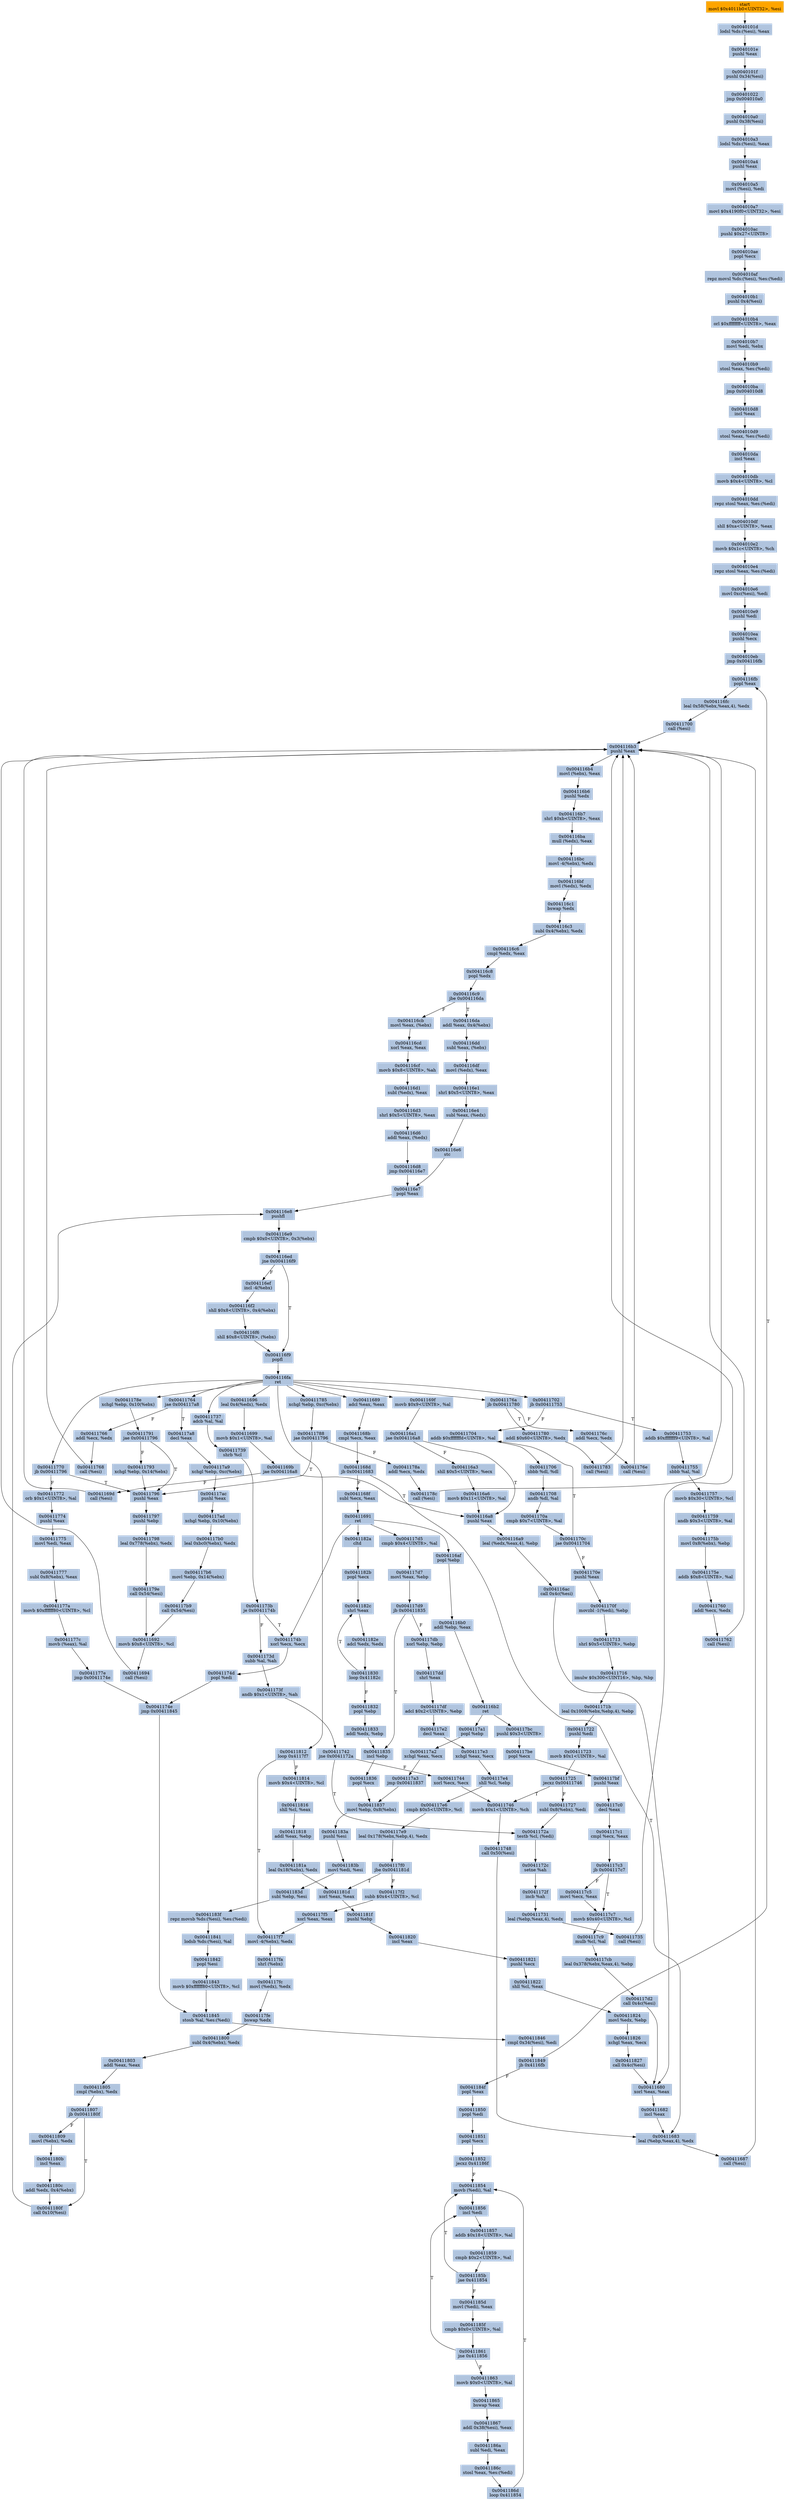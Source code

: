 digraph G {
node[shape=rectangle,style=filled,fillcolor=lightsteelblue,color=lightsteelblue]
bgcolor="transparent"
a0x00401018movl_0x4011b0UINT32_esi[label="start\nmovl $0x4011b0<UINT32>, %esi",color="lightgrey",fillcolor="orange"];
a0x0040101dlodsl_ds_esi__eax[label="0x0040101d\nlodsl %ds:(%esi), %eax"];
a0x0040101epushl_eax[label="0x0040101e\npushl %eax"];
a0x0040101fpushl_0x34esi_[label="0x0040101f\npushl 0x34(%esi)"];
a0x00401022jmp_0x004010a0[label="0x00401022\njmp 0x004010a0"];
a0x004010a0pushl_0x38esi_[label="0x004010a0\npushl 0x38(%esi)"];
a0x004010a3lodsl_ds_esi__eax[label="0x004010a3\nlodsl %ds:(%esi), %eax"];
a0x004010a4pushl_eax[label="0x004010a4\npushl %eax"];
a0x004010a5movl_esi__edi[label="0x004010a5\nmovl (%esi), %edi"];
a0x004010a7movl_0x4190f0UINT32_esi[label="0x004010a7\nmovl $0x4190f0<UINT32>, %esi"];
a0x004010acpushl_0x27UINT8[label="0x004010ac\npushl $0x27<UINT8>"];
a0x004010aepopl_ecx[label="0x004010ae\npopl %ecx"];
a0x004010afrepz_movsl_ds_esi__es_edi_[label="0x004010af\nrepz movsl %ds:(%esi), %es:(%edi)"];
a0x004010b1pushl_0x4esi_[label="0x004010b1\npushl 0x4(%esi)"];
a0x004010b4orl_0xffffffffUINT8_eax[label="0x004010b4\norl $0xffffffff<UINT8>, %eax"];
a0x004010b7movl_edi_ebx[label="0x004010b7\nmovl %edi, %ebx"];
a0x004010b9stosl_eax_es_edi_[label="0x004010b9\nstosl %eax, %es:(%edi)"];
a0x004010bajmp_0x004010d8[label="0x004010ba\njmp 0x004010d8"];
a0x004010d8incl_eax[label="0x004010d8\nincl %eax"];
a0x004010d9stosl_eax_es_edi_[label="0x004010d9\nstosl %eax, %es:(%edi)"];
a0x004010daincl_eax[label="0x004010da\nincl %eax"];
a0x004010dbmovb_0x4UINT8_cl[label="0x004010db\nmovb $0x4<UINT8>, %cl"];
a0x004010ddrepz_stosl_eax_es_edi_[label="0x004010dd\nrepz stosl %eax, %es:(%edi)"];
a0x004010dfshll_0xaUINT8_eax[label="0x004010df\nshll $0xa<UINT8>, %eax"];
a0x004010e2movb_0x1cUINT8_ch[label="0x004010e2\nmovb $0x1c<UINT8>, %ch"];
a0x004010e4repz_stosl_eax_es_edi_[label="0x004010e4\nrepz stosl %eax, %es:(%edi)"];
a0x004010e6movl_0xcesi__edi[label="0x004010e6\nmovl 0xc(%esi), %edi"];
a0x004010e9pushl_edi[label="0x004010e9\npushl %edi"];
a0x004010eapushl_ecx[label="0x004010ea\npushl %ecx"];
a0x004010ebjmp_0x004116fb[label="0x004010eb\njmp 0x004116fb"];
a0x004116fbpopl_eax[label="0x004116fb\npopl %eax"];
a0x004116fcleal_0x58ebxeax4__edx[label="0x004116fc\nleal 0x58(%ebx,%eax,4), %edx"];
a0x00411700call_esi_[label="0x00411700\ncall (%esi)"];
a0x004116b3pushl_eax[label="0x004116b3\npushl %eax"];
a0x004116b4movl_ebx__eax[label="0x004116b4\nmovl (%ebx), %eax"];
a0x004116b6pushl_edx[label="0x004116b6\npushl %edx"];
a0x004116b7shrl_0xbUINT8_eax[label="0x004116b7\nshrl $0xb<UINT8>, %eax"];
a0x004116bamull_edx__eax[label="0x004116ba\nmull (%edx), %eax"];
a0x004116bcmovl__4ebx__edx[label="0x004116bc\nmovl -4(%ebx), %edx"];
a0x004116bfmovl_edx__edx[label="0x004116bf\nmovl (%edx), %edx"];
a0x004116c1bswap_edx[label="0x004116c1\nbswap %edx"];
a0x004116c3subl_0x4ebx__edx[label="0x004116c3\nsubl 0x4(%ebx), %edx"];
a0x004116c6cmpl_edx_eax[label="0x004116c6\ncmpl %edx, %eax"];
a0x004116c8popl_edx[label="0x004116c8\npopl %edx"];
a0x004116c9jbe_0x004116da[label="0x004116c9\njbe 0x004116da"];
a0x004116cbmovl_eax_ebx_[label="0x004116cb\nmovl %eax, (%ebx)"];
a0x004116cdxorl_eax_eax[label="0x004116cd\nxorl %eax, %eax"];
a0x004116cfmovb_0x8UINT8_ah[label="0x004116cf\nmovb $0x8<UINT8>, %ah"];
a0x004116d1subl_edx__eax[label="0x004116d1\nsubl (%edx), %eax"];
a0x004116d3shrl_0x5UINT8_eax[label="0x004116d3\nshrl $0x5<UINT8>, %eax"];
a0x004116d6addl_eax_edx_[label="0x004116d6\naddl %eax, (%edx)"];
a0x004116d8jmp_0x004116e7[label="0x004116d8\njmp 0x004116e7"];
a0x004116e7popl_eax[label="0x004116e7\npopl %eax"];
a0x004116e8pushfl_[label="0x004116e8\npushfl "];
a0x004116e9cmpb_0x0UINT8_0x3ebx_[label="0x004116e9\ncmpb $0x0<UINT8>, 0x3(%ebx)"];
a0x004116edjne_0x004116f9[label="0x004116ed\njne 0x004116f9"];
a0x004116f9popfl_[label="0x004116f9\npopfl "];
a0x004116faret[label="0x004116fa\nret"];
a0x00411702jb_0x00411753[label="0x00411702\njb 0x00411753"];
a0x00411704addb_0xfffffffdUINT8_al[label="0x00411704\naddb $0xfffffffd<UINT8>, %al"];
a0x00411706sbbb_dl_dl[label="0x00411706\nsbbb %dl, %dl"];
a0x00411708andb_dl_al[label="0x00411708\nandb %dl, %al"];
a0x0041170acmpb_0x7UINT8_al[label="0x0041170a\ncmpb $0x7<UINT8>, %al"];
a0x0041170cjae_0x00411704[label="0x0041170c\njae 0x00411704"];
a0x0041170epushl_eax[label="0x0041170e\npushl %eax"];
a0x0041170fmovzbl__1edi__ebp[label="0x0041170f\nmovzbl -1(%edi), %ebp"];
a0x00411713shrl_0x5UINT8_ebp[label="0x00411713\nshrl $0x5<UINT8>, %ebp"];
a0x00411716imulw_0x300UINT16_bp_bp[label="0x00411716\nimulw $0x300<UINT16>, %bp, %bp"];
a0x0041171bleal_0x1008ebxebp4__ebp[label="0x0041171b\nleal 0x1008(%ebx,%ebp,4), %ebp"];
a0x00411722pushl_edi[label="0x00411722\npushl %edi"];
a0x00411723movb_0x1UINT8_al[label="0x00411723\nmovb $0x1<UINT8>, %al"];
a0x00411725jecxz_0x00411746[label="0x00411725\njecxz 0x00411746"];
a0x00411746movb_0x1UINT8_ch[label="0x00411746\nmovb $0x1<UINT8>, %ch"];
a0x00411748call_0x50esi_[label="0x00411748\ncall 0x50(%esi)"];
a0x00411683leal_ebpeax4__edx[label="0x00411683\nleal (%ebp,%eax,4), %edx"];
a0x00411687call_esi_[label="0x00411687\ncall (%esi)"];
a0x00411689adcl_eax_eax[label="0x00411689\nadcl %eax, %eax"];
a0x0041168bcmpl_ecx_eax[label="0x0041168b\ncmpl %ecx, %eax"];
a0x0041168djb_0x00411683[label="0x0041168d\njb 0x00411683"];
a0x004116efincl__4ebx_[label="0x004116ef\nincl -4(%ebx)"];
a0x004116f2shll_0x8UINT8_0x4ebx_[label="0x004116f2\nshll $0x8<UINT8>, 0x4(%ebx)"];
a0x004116f6shll_0x8UINT8_ebx_[label="0x004116f6\nshll $0x8<UINT8>, (%ebx)"];
a0x0041168fsubl_ecx_eax[label="0x0041168f\nsubl %ecx, %eax"];
a0x00411691ret[label="0x00411691\nret"];
a0x0041174bxorl_ecx_ecx[label="0x0041174b\nxorl %ecx, %ecx"];
a0x0041174dpopl_edi[label="0x0041174d\npopl %edi"];
a0x0041174ejmp_0x00411845[label="0x0041174e\njmp 0x00411845"];
a0x00411845stosb_al_es_edi_[label="0x00411845\nstosb %al, %es:(%edi)"];
a0x00411846cmpl_0x34esi__edi[label="0x00411846\ncmpl 0x34(%esi), %edi"];
a0x00411849jb_0x4116fb[label="0x00411849\njb 0x4116fb"];
a0x004116daaddl_eax_0x4ebx_[label="0x004116da\naddl %eax, 0x4(%ebx)"];
a0x004116ddsubl_eax_ebx_[label="0x004116dd\nsubl %eax, (%ebx)"];
a0x004116dfmovl_edx__eax[label="0x004116df\nmovl (%edx), %eax"];
a0x004116e1shrl_0x5UINT8_eax[label="0x004116e1\nshrl $0x5<UINT8>, %eax"];
a0x004116e4subl_eax_edx_[label="0x004116e4\nsubl %eax, (%edx)"];
a0x004116e6stc_[label="0x004116e6\nstc "];
a0x00411753addb_0xfffffff9UINT8_al[label="0x00411753\naddb $0xfffffff9<UINT8>, %al"];
a0x00411755sbbb_al_al[label="0x00411755\nsbbb %al, %al"];
a0x00411757movb_0x30UINT8_cl[label="0x00411757\nmovb $0x30<UINT8>, %cl"];
a0x00411759andb_0x3UINT8_al[label="0x00411759\nandb $0x3<UINT8>, %al"];
a0x0041175bmovl_0x8ebx__ebp[label="0x0041175b\nmovl 0x8(%ebx), %ebp"];
a0x0041175eaddb_0x8UINT8_al[label="0x0041175e\naddb $0x8<UINT8>, %al"];
a0x00411760addl_ecx_edx[label="0x00411760\naddl %ecx, %edx"];
a0x00411762call_esi_[label="0x00411762\ncall (%esi)"];
a0x00411764jae_0x004117a8[label="0x00411764\njae 0x004117a8"];
a0x00411766addl_ecx_edx[label="0x00411766\naddl %ecx, %edx"];
a0x00411768call_esi_[label="0x00411768\ncall (%esi)"];
a0x0041176ajb_0x00411780[label="0x0041176a\njb 0x00411780"];
a0x0041176caddl_ecx_edx[label="0x0041176c\naddl %ecx, %edx"];
a0x0041176ecall_esi_[label="0x0041176e\ncall (%esi)"];
a0x00411770jb_0x00411796[label="0x00411770\njb 0x00411796"];
a0x00411796pushl_eax[label="0x00411796\npushl %eax"];
a0x00411797pushl_ebp[label="0x00411797\npushl %ebp"];
a0x00411798leal_0x778ebx__edx[label="0x00411798\nleal 0x778(%ebx), %edx"];
a0x0041179ecall_0x54esi_[label="0x0041179e\ncall 0x54(%esi)"];
a0x00411692movb_0x8UINT8_cl[label="0x00411692\nmovb $0x8<UINT8>, %cl"];
a0x00411694call_esi_[label="0x00411694\ncall (%esi)"];
a0x00411696leal_0x4edx__edx[label="0x00411696\nleal 0x4(%edx), %edx"];
a0x00411699movb_0x1UINT8_al[label="0x00411699\nmovb $0x1<UINT8>, %al"];
a0x0041169bjae_0x004116a8[label="0x0041169b\njae 0x004116a8"];
a0x0041169dcall_esi_[label="0x0041169d\ncall (%esi)"];
a0x0041169fmovb_0x9UINT8_al[label="0x0041169f\nmovb $0x9<UINT8>, %al"];
a0x004116a1jae_0x004116a8[label="0x004116a1\njae 0x004116a8"];
a0x004116a3shll_0x5UINT8_ecx[label="0x004116a3\nshll $0x5<UINT8>, %ecx"];
a0x004116a6movb_0x11UINT8_al[label="0x004116a6\nmovb $0x11<UINT8>, %al"];
a0x004116a8pushl_eax[label="0x004116a8\npushl %eax"];
a0x004116a9leal_edxeax4__ebp[label="0x004116a9\nleal (%edx,%eax,4), %ebp"];
a0x004116accall_0x4cesi_[label="0x004116ac\ncall 0x4c(%esi)"];
a0x00411680xorl_eax_eax[label="0x00411680\nxorl %eax, %eax"];
a0x00411682incl_eax[label="0x00411682\nincl %eax"];
a0x004116afpopl_ebp[label="0x004116af\npopl %ebp"];
a0x004116b0addl_ebp_eax[label="0x004116b0\naddl %ebp, %eax"];
a0x004116b2ret[label="0x004116b2\nret"];
a0x004117a1popl_ebp[label="0x004117a1\npopl %ebp"];
a0x004117a2xchgl_eax_ecx[label="0x004117a2\nxchgl %eax, %ecx"];
a0x004117a3jmp_0x00411837[label="0x004117a3\njmp 0x00411837"];
a0x00411837movl_ebp_0x8ebx_[label="0x00411837\nmovl %ebp, 0x8(%ebx)"];
a0x0041183apushl_esi[label="0x0041183a\npushl %esi"];
a0x0041183bmovl_edi_esi[label="0x0041183b\nmovl %edi, %esi"];
a0x0041183dsubl_ebp_esi[label="0x0041183d\nsubl %ebp, %esi"];
a0x0041183frepz_movsb_ds_esi__es_edi_[label="0x0041183f\nrepz movsb %ds:(%esi), %es:(%edi)"];
a0x00411841lodsb_ds_esi__al[label="0x00411841\nlodsb %ds:(%esi), %al"];
a0x00411842popl_esi[label="0x00411842\npopl %esi"];
a0x00411843movb_0xffffff80UINT8_cl[label="0x00411843\nmovb $0xffffff80<UINT8>, %cl"];
a0x00411727subl_0x8ebx__edi[label="0x00411727\nsubl 0x8(%ebx), %edi"];
a0x0041172atestb_cl_edi_[label="0x0041172a\ntestb %cl, (%edi)"];
a0x0041172csetne_ah[label="0x0041172c\nsetne %ah"];
a0x0041172fincb_ah[label="0x0041172f\nincb %ah"];
a0x00411731leal_ebpeax4__edx[label="0x00411731\nleal (%ebp,%eax,4), %edx"];
a0x00411735call_esi_[label="0x00411735\ncall (%esi)"];
a0x00411737adcb_al_al[label="0x00411737\nadcb %al, %al"];
a0x00411739shrb_cl[label="0x00411739\nshrb %cl"];
a0x0041173bje_0x0041174b[label="0x0041173b\nje 0x0041174b"];
a0x0041173dsubb_al_ah[label="0x0041173d\nsubb %al, %ah"];
a0x0041173fandb_0x1UINT8_ah[label="0x0041173f\nandb $0x1<UINT8>, %ah"];
a0x00411742jne_0x0041172a[label="0x00411742\njne 0x0041172a"];
a0x00411744xorl_ecx_ecx[label="0x00411744\nxorl %ecx, %ecx"];
a0x00411772orb_0x1UINT8_al[label="0x00411772\norb $0x1<UINT8>, %al"];
a0x00411774pushl_eax[label="0x00411774\npushl %eax"];
a0x00411775movl_edi_eax[label="0x00411775\nmovl %edi, %eax"];
a0x00411777subl_0x8ebx__eax[label="0x00411777\nsubl 0x8(%ebx), %eax"];
a0x0041177amovb_0xffffff80UINT8_cl[label="0x0041177a\nmovb $0xffffff80<UINT8>, %cl"];
a0x0041177cmovb_eax__al[label="0x0041177c\nmovb (%eax), %al"];
a0x0041177ejmp_0x0041174e[label="0x0041177e\njmp 0x0041174e"];
a0x004117a8decl_eax[label="0x004117a8\ndecl %eax"];
a0x004117a9xchgl_ebp_0xcebx_[label="0x004117a9\nxchgl %ebp, 0xc(%ebx)"];
a0x004117acpushl_eax[label="0x004117ac\npushl %eax"];
a0x004117adxchgl_ebp_0x10ebx_[label="0x004117ad\nxchgl %ebp, 0x10(%ebx)"];
a0x004117b0leal_0xbc0ebx__edx[label="0x004117b0\nleal 0xbc0(%ebx), %edx"];
a0x004117b6movl_ebp_0x14ebx_[label="0x004117b6\nmovl %ebp, 0x14(%ebx)"];
a0x004117b9call_0x54esi_[label="0x004117b9\ncall 0x54(%esi)"];
a0x004117bcpushl_0x3UINT8[label="0x004117bc\npushl $0x3<UINT8>"];
a0x004117bepopl_ecx[label="0x004117be\npopl %ecx"];
a0x004117bfpushl_eax[label="0x004117bf\npushl %eax"];
a0x004117c0decl_eax[label="0x004117c0\ndecl %eax"];
a0x004117c1cmpl_ecx_eax[label="0x004117c1\ncmpl %ecx, %eax"];
a0x004117c3jb_0x004117c7[label="0x004117c3\njb 0x004117c7"];
a0x004117c5movl_ecx_eax[label="0x004117c5\nmovl %ecx, %eax"];
a0x004117c7movb_0x40UINT8_cl[label="0x004117c7\nmovb $0x40<UINT8>, %cl"];
a0x004117c9mulb_cl_al[label="0x004117c9\nmulb %cl, %al"];
a0x004117cbleal_0x378ebxeax4__ebp[label="0x004117cb\nleal 0x378(%ebx,%eax,4), %ebp"];
a0x004117d2call_0x4cesi_[label="0x004117d2\ncall 0x4c(%esi)"];
a0x004117d5cmpb_0x4UINT8_al[label="0x004117d5\ncmpb $0x4<UINT8>, %al"];
a0x004117d7movl_eax_ebp[label="0x004117d7\nmovl %eax, %ebp"];
a0x004117d9jb_0x00411835[label="0x004117d9\njb 0x00411835"];
a0x004117dbxorl_ebp_ebp[label="0x004117db\nxorl %ebp, %ebp"];
a0x004117ddshrl_eax[label="0x004117dd\nshrl %eax"];
a0x004117dfadcl_0x2UINT8_ebp[label="0x004117df\nadcl $0x2<UINT8>, %ebp"];
a0x004117e2decl_eax[label="0x004117e2\ndecl %eax"];
a0x004117e3xchgl_eax_ecx[label="0x004117e3\nxchgl %eax, %ecx"];
a0x004117e4shll_cl_ebp[label="0x004117e4\nshll %cl, %ebp"];
a0x004117e6cmpb_0x5UINT8_cl[label="0x004117e6\ncmpb $0x5<UINT8>, %cl"];
a0x004117e9leal_0x178ebxebp4__edx[label="0x004117e9\nleal 0x178(%ebx,%ebp,4), %edx"];
a0x004117f0jbe_0x0041181d[label="0x004117f0\njbe 0x0041181d"];
a0x004117f2subb_0x4UINT8_cl[label="0x004117f2\nsubb $0x4<UINT8>, %cl"];
a0x004117f5xorl_eax_eax[label="0x004117f5\nxorl %eax, %eax"];
a0x004117f7movl__4ebx__edx[label="0x004117f7\nmovl -4(%ebx), %edx"];
a0x004117fashrl_ebx_[label="0x004117fa\nshrl (%ebx)"];
a0x004117fcmovl_edx__edx[label="0x004117fc\nmovl (%edx), %edx"];
a0x004117febswap_edx[label="0x004117fe\nbswap %edx"];
a0x00411800subl_0x4ebx__edx[label="0x00411800\nsubl 0x4(%ebx), %edx"];
a0x00411803addl_eax_eax[label="0x00411803\naddl %eax, %eax"];
a0x00411805cmpl_ebx__edx[label="0x00411805\ncmpl (%ebx), %edx"];
a0x00411807jb_0x0041180f[label="0x00411807\njb 0x0041180f"];
a0x00411809movl_ebx__edx[label="0x00411809\nmovl (%ebx), %edx"];
a0x0041180bincl_eax[label="0x0041180b\nincl %eax"];
a0x0041180caddl_edx_0x4ebx_[label="0x0041180c\naddl %edx, 0x4(%ebx)"];
a0x0041180fcall_0x10esi_[label="0x0041180f\ncall 0x10(%esi)"];
a0x00411812loop_0x4117f7[label="0x00411812\nloop 0x4117f7"];
a0x00411814movb_0x4UINT8_cl[label="0x00411814\nmovb $0x4<UINT8>, %cl"];
a0x00411816shll_cl_eax[label="0x00411816\nshll %cl, %eax"];
a0x00411818addl_eax_ebp[label="0x00411818\naddl %eax, %ebp"];
a0x0041181aleal_0x18ebx__edx[label="0x0041181a\nleal 0x18(%ebx), %edx"];
a0x0041181dxorl_eax_eax[label="0x0041181d\nxorl %eax, %eax"];
a0x0041181fpushl_ebp[label="0x0041181f\npushl %ebp"];
a0x00411820incl_eax[label="0x00411820\nincl %eax"];
a0x00411821pushl_ecx[label="0x00411821\npushl %ecx"];
a0x00411822shll_cl_eax[label="0x00411822\nshll %cl, %eax"];
a0x00411824movl_edx_ebp[label="0x00411824\nmovl %edx, %ebp"];
a0x00411826xchgl_eax_ecx[label="0x00411826\nxchgl %eax, %ecx"];
a0x00411827call_0x4cesi_[label="0x00411827\ncall 0x4c(%esi)"];
a0x0041182acltd_[label="0x0041182a\ncltd "];
a0x0041182bpopl_ecx[label="0x0041182b\npopl %ecx"];
a0x0041182cshrl_eax[label="0x0041182c\nshrl %eax"];
a0x0041182eadcl_edx_edx[label="0x0041182e\nadcl %edx, %edx"];
a0x00411830loop_0x41182c[label="0x00411830\nloop 0x41182c"];
a0x00411832popl_ebp[label="0x00411832\npopl %ebp"];
a0x00411833addl_edx_ebp[label="0x00411833\naddl %edx, %ebp"];
a0x00411835incl_ebp[label="0x00411835\nincl %ebp"];
a0x00411836popl_ecx[label="0x00411836\npopl %ecx"];
a0x00411780addl_0x60UINT8_edx[label="0x00411780\naddl $0x60<UINT8>, %edx"];
a0x00411783call_esi_[label="0x00411783\ncall (%esi)"];
a0x00411785xchgl_ebp_0xcebx_[label="0x00411785\nxchgl %ebp, 0xc(%ebx)"];
a0x00411788jae_0x00411796[label="0x00411788\njae 0x00411796"];
a0x0041178aaddl_ecx_edx[label="0x0041178a\naddl %ecx, %edx"];
a0x0041178ccall_esi_[label="0x0041178c\ncall (%esi)"];
a0x0041178exchgl_ebp_0x10ebx_[label="0x0041178e\nxchgl %ebp, 0x10(%ebx)"];
a0x00411791jae_0x00411796[label="0x00411791\njae 0x00411796"];
a0x00411793xchgl_ebp_0x14ebx_[label="0x00411793\nxchgl %ebp, 0x14(%ebx)"];
a0x0041184fpopl_eax[label="0x0041184f\npopl %eax"];
a0x00411850popl_edi[label="0x00411850\npopl %edi"];
a0x00411851popl_ecx[label="0x00411851\npopl %ecx"];
a0x00411852jecxz_0x41186f[label="0x00411852\njecxz 0x41186f"];
a0x00411854movb_edi__al[label="0x00411854\nmovb (%edi), %al"];
a0x00411856incl_edi[label="0x00411856\nincl %edi"];
a0x00411857addb_0x18UINT8_al[label="0x00411857\naddb $0x18<UINT8>, %al"];
a0x00411859cmpb_0x2UINT8_al[label="0x00411859\ncmpb $0x2<UINT8>, %al"];
a0x0041185bjae_0x411854[label="0x0041185b\njae 0x411854"];
a0x0041185dmovl_edi__eax[label="0x0041185d\nmovl (%edi), %eax"];
a0x0041185fcmpb_0x0UINT8_al[label="0x0041185f\ncmpb $0x0<UINT8>, %al"];
a0x00411861jne_0x411856[label="0x00411861\njne 0x411856"];
a0x00411863movb_0x0UINT8_al[label="0x00411863\nmovb $0x0<UINT8>, %al"];
a0x00411865bswap_eax[label="0x00411865\nbswap %eax"];
a0x00411867addl_0x38esi__eax[label="0x00411867\naddl 0x38(%esi), %eax"];
a0x0041186asubl_edi_eax[label="0x0041186a\nsubl %edi, %eax"];
a0x0041186cstosl_eax_es_edi_[label="0x0041186c\nstosl %eax, %es:(%edi)"];
a0x0041186dloop_0x411854[label="0x0041186d\nloop 0x411854"];
a0x00401018movl_0x4011b0UINT32_esi -> a0x0040101dlodsl_ds_esi__eax [color="#000000"];
a0x0040101dlodsl_ds_esi__eax -> a0x0040101epushl_eax [color="#000000"];
a0x0040101epushl_eax -> a0x0040101fpushl_0x34esi_ [color="#000000"];
a0x0040101fpushl_0x34esi_ -> a0x00401022jmp_0x004010a0 [color="#000000"];
a0x00401022jmp_0x004010a0 -> a0x004010a0pushl_0x38esi_ [color="#000000"];
a0x004010a0pushl_0x38esi_ -> a0x004010a3lodsl_ds_esi__eax [color="#000000"];
a0x004010a3lodsl_ds_esi__eax -> a0x004010a4pushl_eax [color="#000000"];
a0x004010a4pushl_eax -> a0x004010a5movl_esi__edi [color="#000000"];
a0x004010a5movl_esi__edi -> a0x004010a7movl_0x4190f0UINT32_esi [color="#000000"];
a0x004010a7movl_0x4190f0UINT32_esi -> a0x004010acpushl_0x27UINT8 [color="#000000"];
a0x004010acpushl_0x27UINT8 -> a0x004010aepopl_ecx [color="#000000"];
a0x004010aepopl_ecx -> a0x004010afrepz_movsl_ds_esi__es_edi_ [color="#000000"];
a0x004010afrepz_movsl_ds_esi__es_edi_ -> a0x004010b1pushl_0x4esi_ [color="#000000"];
a0x004010b1pushl_0x4esi_ -> a0x004010b4orl_0xffffffffUINT8_eax [color="#000000"];
a0x004010b4orl_0xffffffffUINT8_eax -> a0x004010b7movl_edi_ebx [color="#000000"];
a0x004010b7movl_edi_ebx -> a0x004010b9stosl_eax_es_edi_ [color="#000000"];
a0x004010b9stosl_eax_es_edi_ -> a0x004010bajmp_0x004010d8 [color="#000000"];
a0x004010bajmp_0x004010d8 -> a0x004010d8incl_eax [color="#000000"];
a0x004010d8incl_eax -> a0x004010d9stosl_eax_es_edi_ [color="#000000"];
a0x004010d9stosl_eax_es_edi_ -> a0x004010daincl_eax [color="#000000"];
a0x004010daincl_eax -> a0x004010dbmovb_0x4UINT8_cl [color="#000000"];
a0x004010dbmovb_0x4UINT8_cl -> a0x004010ddrepz_stosl_eax_es_edi_ [color="#000000"];
a0x004010ddrepz_stosl_eax_es_edi_ -> a0x004010dfshll_0xaUINT8_eax [color="#000000"];
a0x004010dfshll_0xaUINT8_eax -> a0x004010e2movb_0x1cUINT8_ch [color="#000000"];
a0x004010e2movb_0x1cUINT8_ch -> a0x004010e4repz_stosl_eax_es_edi_ [color="#000000"];
a0x004010e4repz_stosl_eax_es_edi_ -> a0x004010e6movl_0xcesi__edi [color="#000000"];
a0x004010e6movl_0xcesi__edi -> a0x004010e9pushl_edi [color="#000000"];
a0x004010e9pushl_edi -> a0x004010eapushl_ecx [color="#000000"];
a0x004010eapushl_ecx -> a0x004010ebjmp_0x004116fb [color="#000000"];
a0x004010ebjmp_0x004116fb -> a0x004116fbpopl_eax [color="#000000"];
a0x004116fbpopl_eax -> a0x004116fcleal_0x58ebxeax4__edx [color="#000000"];
a0x004116fcleal_0x58ebxeax4__edx -> a0x00411700call_esi_ [color="#000000"];
a0x00411700call_esi_ -> a0x004116b3pushl_eax [color="#000000"];
a0x004116b3pushl_eax -> a0x004116b4movl_ebx__eax [color="#000000"];
a0x004116b4movl_ebx__eax -> a0x004116b6pushl_edx [color="#000000"];
a0x004116b6pushl_edx -> a0x004116b7shrl_0xbUINT8_eax [color="#000000"];
a0x004116b7shrl_0xbUINT8_eax -> a0x004116bamull_edx__eax [color="#000000"];
a0x004116bamull_edx__eax -> a0x004116bcmovl__4ebx__edx [color="#000000"];
a0x004116bcmovl__4ebx__edx -> a0x004116bfmovl_edx__edx [color="#000000"];
a0x004116bfmovl_edx__edx -> a0x004116c1bswap_edx [color="#000000"];
a0x004116c1bswap_edx -> a0x004116c3subl_0x4ebx__edx [color="#000000"];
a0x004116c3subl_0x4ebx__edx -> a0x004116c6cmpl_edx_eax [color="#000000"];
a0x004116c6cmpl_edx_eax -> a0x004116c8popl_edx [color="#000000"];
a0x004116c8popl_edx -> a0x004116c9jbe_0x004116da [color="#000000"];
a0x004116c9jbe_0x004116da -> a0x004116cbmovl_eax_ebx_ [color="#000000",label="F"];
a0x004116cbmovl_eax_ebx_ -> a0x004116cdxorl_eax_eax [color="#000000"];
a0x004116cdxorl_eax_eax -> a0x004116cfmovb_0x8UINT8_ah [color="#000000"];
a0x004116cfmovb_0x8UINT8_ah -> a0x004116d1subl_edx__eax [color="#000000"];
a0x004116d1subl_edx__eax -> a0x004116d3shrl_0x5UINT8_eax [color="#000000"];
a0x004116d3shrl_0x5UINT8_eax -> a0x004116d6addl_eax_edx_ [color="#000000"];
a0x004116d6addl_eax_edx_ -> a0x004116d8jmp_0x004116e7 [color="#000000"];
a0x004116d8jmp_0x004116e7 -> a0x004116e7popl_eax [color="#000000"];
a0x004116e7popl_eax -> a0x004116e8pushfl_ [color="#000000"];
a0x004116e8pushfl_ -> a0x004116e9cmpb_0x0UINT8_0x3ebx_ [color="#000000"];
a0x004116e9cmpb_0x0UINT8_0x3ebx_ -> a0x004116edjne_0x004116f9 [color="#000000"];
a0x004116edjne_0x004116f9 -> a0x004116f9popfl_ [color="#000000",label="T"];
a0x004116f9popfl_ -> a0x004116faret [color="#000000"];
a0x004116faret -> a0x00411702jb_0x00411753 [color="#000000"];
a0x00411702jb_0x00411753 -> a0x00411704addb_0xfffffffdUINT8_al [color="#000000",label="F"];
a0x00411704addb_0xfffffffdUINT8_al -> a0x00411706sbbb_dl_dl [color="#000000"];
a0x00411706sbbb_dl_dl -> a0x00411708andb_dl_al [color="#000000"];
a0x00411708andb_dl_al -> a0x0041170acmpb_0x7UINT8_al [color="#000000"];
a0x0041170acmpb_0x7UINT8_al -> a0x0041170cjae_0x00411704 [color="#000000"];
a0x0041170cjae_0x00411704 -> a0x0041170epushl_eax [color="#000000",label="F"];
a0x0041170epushl_eax -> a0x0041170fmovzbl__1edi__ebp [color="#000000"];
a0x0041170fmovzbl__1edi__ebp -> a0x00411713shrl_0x5UINT8_ebp [color="#000000"];
a0x00411713shrl_0x5UINT8_ebp -> a0x00411716imulw_0x300UINT16_bp_bp [color="#000000"];
a0x00411716imulw_0x300UINT16_bp_bp -> a0x0041171bleal_0x1008ebxebp4__ebp [color="#000000"];
a0x0041171bleal_0x1008ebxebp4__ebp -> a0x00411722pushl_edi [color="#000000"];
a0x00411722pushl_edi -> a0x00411723movb_0x1UINT8_al [color="#000000"];
a0x00411723movb_0x1UINT8_al -> a0x00411725jecxz_0x00411746 [color="#000000"];
a0x00411725jecxz_0x00411746 -> a0x00411746movb_0x1UINT8_ch [color="#000000",label="T"];
a0x00411746movb_0x1UINT8_ch -> a0x00411748call_0x50esi_ [color="#000000"];
a0x00411748call_0x50esi_ -> a0x00411683leal_ebpeax4__edx [color="#000000"];
a0x00411683leal_ebpeax4__edx -> a0x00411687call_esi_ [color="#000000"];
a0x00411687call_esi_ -> a0x004116b3pushl_eax [color="#000000"];
a0x004116faret -> a0x00411689adcl_eax_eax [color="#000000"];
a0x00411689adcl_eax_eax -> a0x0041168bcmpl_ecx_eax [color="#000000"];
a0x0041168bcmpl_ecx_eax -> a0x0041168djb_0x00411683 [color="#000000"];
a0x0041168djb_0x00411683 -> a0x00411683leal_ebpeax4__edx [color="#000000",label="T"];
a0x004116edjne_0x004116f9 -> a0x004116efincl__4ebx_ [color="#000000",label="F"];
a0x004116efincl__4ebx_ -> a0x004116f2shll_0x8UINT8_0x4ebx_ [color="#000000"];
a0x004116f2shll_0x8UINT8_0x4ebx_ -> a0x004116f6shll_0x8UINT8_ebx_ [color="#000000"];
a0x004116f6shll_0x8UINT8_ebx_ -> a0x004116f9popfl_ [color="#000000"];
a0x0041168djb_0x00411683 -> a0x0041168fsubl_ecx_eax [color="#000000",label="F"];
a0x0041168fsubl_ecx_eax -> a0x00411691ret [color="#000000"];
a0x00411691ret -> a0x0041174bxorl_ecx_ecx [color="#000000"];
a0x0041174bxorl_ecx_ecx -> a0x0041174dpopl_edi [color="#000000"];
a0x0041174dpopl_edi -> a0x0041174ejmp_0x00411845 [color="#000000"];
a0x0041174ejmp_0x00411845 -> a0x00411845stosb_al_es_edi_ [color="#000000"];
a0x00411845stosb_al_es_edi_ -> a0x00411846cmpl_0x34esi__edi [color="#000000"];
a0x00411846cmpl_0x34esi__edi -> a0x00411849jb_0x4116fb [color="#000000"];
a0x00411849jb_0x4116fb -> a0x004116fbpopl_eax [color="#000000",label="T"];
a0x004116c9jbe_0x004116da -> a0x004116daaddl_eax_0x4ebx_ [color="#000000",label="T"];
a0x004116daaddl_eax_0x4ebx_ -> a0x004116ddsubl_eax_ebx_ [color="#000000"];
a0x004116ddsubl_eax_ebx_ -> a0x004116dfmovl_edx__eax [color="#000000"];
a0x004116dfmovl_edx__eax -> a0x004116e1shrl_0x5UINT8_eax [color="#000000"];
a0x004116e1shrl_0x5UINT8_eax -> a0x004116e4subl_eax_edx_ [color="#000000"];
a0x004116e4subl_eax_edx_ -> a0x004116e6stc_ [color="#000000"];
a0x004116e6stc_ -> a0x004116e7popl_eax [color="#000000"];
a0x00411702jb_0x00411753 -> a0x00411753addb_0xfffffff9UINT8_al [color="#000000",label="T"];
a0x00411753addb_0xfffffff9UINT8_al -> a0x00411755sbbb_al_al [color="#000000"];
a0x00411755sbbb_al_al -> a0x00411757movb_0x30UINT8_cl [color="#000000"];
a0x00411757movb_0x30UINT8_cl -> a0x00411759andb_0x3UINT8_al [color="#000000"];
a0x00411759andb_0x3UINT8_al -> a0x0041175bmovl_0x8ebx__ebp [color="#000000"];
a0x0041175bmovl_0x8ebx__ebp -> a0x0041175eaddb_0x8UINT8_al [color="#000000"];
a0x0041175eaddb_0x8UINT8_al -> a0x00411760addl_ecx_edx [color="#000000"];
a0x00411760addl_ecx_edx -> a0x00411762call_esi_ [color="#000000"];
a0x00411762call_esi_ -> a0x004116b3pushl_eax [color="#000000"];
a0x004116faret -> a0x00411764jae_0x004117a8 [color="#000000"];
a0x00411764jae_0x004117a8 -> a0x00411766addl_ecx_edx [color="#000000",label="F"];
a0x00411766addl_ecx_edx -> a0x00411768call_esi_ [color="#000000"];
a0x00411768call_esi_ -> a0x004116b3pushl_eax [color="#000000"];
a0x004116faret -> a0x0041176ajb_0x00411780 [color="#000000"];
a0x0041176ajb_0x00411780 -> a0x0041176caddl_ecx_edx [color="#000000",label="F"];
a0x0041176caddl_ecx_edx -> a0x0041176ecall_esi_ [color="#000000"];
a0x0041176ecall_esi_ -> a0x004116b3pushl_eax [color="#000000"];
a0x004116faret -> a0x00411770jb_0x00411796 [color="#000000"];
a0x00411770jb_0x00411796 -> a0x00411796pushl_eax [color="#000000",label="T"];
a0x00411796pushl_eax -> a0x00411797pushl_ebp [color="#000000"];
a0x00411797pushl_ebp -> a0x00411798leal_0x778ebx__edx [color="#000000"];
a0x00411798leal_0x778ebx__edx -> a0x0041179ecall_0x54esi_ [color="#000000"];
a0x0041179ecall_0x54esi_ -> a0x00411692movb_0x8UINT8_cl [color="#000000"];
a0x00411692movb_0x8UINT8_cl -> a0x00411694call_esi_ [color="#000000"];
a0x00411694call_esi_ -> a0x004116b3pushl_eax [color="#000000"];
a0x004116faret -> a0x00411696leal_0x4edx__edx [color="#000000"];
a0x00411696leal_0x4edx__edx -> a0x00411699movb_0x1UINT8_al [color="#000000"];
a0x00411699movb_0x1UINT8_al -> a0x0041169bjae_0x004116a8 [color="#000000"];
a0x0041169bjae_0x004116a8 -> a0x0041169dcall_esi_ [color="#000000",label="F"];
a0x0041169dcall_esi_ -> a0x004116b3pushl_eax [color="#000000"];
a0x004116faret -> a0x0041169fmovb_0x9UINT8_al [color="#000000"];
a0x0041169fmovb_0x9UINT8_al -> a0x004116a1jae_0x004116a8 [color="#000000"];
a0x004116a1jae_0x004116a8 -> a0x004116a3shll_0x5UINT8_ecx [color="#000000",label="F"];
a0x004116a3shll_0x5UINT8_ecx -> a0x004116a6movb_0x11UINT8_al [color="#000000"];
a0x004116a6movb_0x11UINT8_al -> a0x004116a8pushl_eax [color="#000000"];
a0x004116a8pushl_eax -> a0x004116a9leal_edxeax4__ebp [color="#000000"];
a0x004116a9leal_edxeax4__ebp -> a0x004116accall_0x4cesi_ [color="#000000"];
a0x004116accall_0x4cesi_ -> a0x00411680xorl_eax_eax [color="#000000"];
a0x00411680xorl_eax_eax -> a0x00411682incl_eax [color="#000000"];
a0x00411682incl_eax -> a0x00411683leal_ebpeax4__edx [color="#000000"];
a0x00411691ret -> a0x004116afpopl_ebp [color="#000000"];
a0x004116afpopl_ebp -> a0x004116b0addl_ebp_eax [color="#000000"];
a0x004116b0addl_ebp_eax -> a0x004116b2ret [color="#000000"];
a0x004116b2ret -> a0x004117a1popl_ebp [color="#000000"];
a0x004117a1popl_ebp -> a0x004117a2xchgl_eax_ecx [color="#000000"];
a0x004117a2xchgl_eax_ecx -> a0x004117a3jmp_0x00411837 [color="#000000"];
a0x004117a3jmp_0x00411837 -> a0x00411837movl_ebp_0x8ebx_ [color="#000000"];
a0x00411837movl_ebp_0x8ebx_ -> a0x0041183apushl_esi [color="#000000"];
a0x0041183apushl_esi -> a0x0041183bmovl_edi_esi [color="#000000"];
a0x0041183bmovl_edi_esi -> a0x0041183dsubl_ebp_esi [color="#000000"];
a0x0041183dsubl_ebp_esi -> a0x0041183frepz_movsb_ds_esi__es_edi_ [color="#000000"];
a0x0041183frepz_movsb_ds_esi__es_edi_ -> a0x00411841lodsb_ds_esi__al [color="#000000"];
a0x00411841lodsb_ds_esi__al -> a0x00411842popl_esi [color="#000000"];
a0x00411842popl_esi -> a0x00411843movb_0xffffff80UINT8_cl [color="#000000"];
a0x00411843movb_0xffffff80UINT8_cl -> a0x00411845stosb_al_es_edi_ [color="#000000"];
a0x00411725jecxz_0x00411746 -> a0x00411727subl_0x8ebx__edi [color="#000000",label="F"];
a0x00411727subl_0x8ebx__edi -> a0x0041172atestb_cl_edi_ [color="#000000"];
a0x0041172atestb_cl_edi_ -> a0x0041172csetne_ah [color="#000000"];
a0x0041172csetne_ah -> a0x0041172fincb_ah [color="#000000"];
a0x0041172fincb_ah -> a0x00411731leal_ebpeax4__edx [color="#000000"];
a0x00411731leal_ebpeax4__edx -> a0x00411735call_esi_ [color="#000000"];
a0x00411735call_esi_ -> a0x004116b3pushl_eax [color="#000000"];
a0x004116faret -> a0x00411737adcb_al_al [color="#000000"];
a0x00411737adcb_al_al -> a0x00411739shrb_cl [color="#000000"];
a0x00411739shrb_cl -> a0x0041173bje_0x0041174b [color="#000000"];
a0x0041173bje_0x0041174b -> a0x0041173dsubb_al_ah [color="#000000",label="F"];
a0x0041173dsubb_al_ah -> a0x0041173fandb_0x1UINT8_ah [color="#000000"];
a0x0041173fandb_0x1UINT8_ah -> a0x00411742jne_0x0041172a [color="#000000"];
a0x00411742jne_0x0041172a -> a0x0041172atestb_cl_edi_ [color="#000000",label="T"];
a0x00411742jne_0x0041172a -> a0x00411744xorl_ecx_ecx [color="#000000",label="F"];
a0x00411744xorl_ecx_ecx -> a0x00411746movb_0x1UINT8_ch [color="#000000"];
a0x0041169bjae_0x004116a8 -> a0x004116a8pushl_eax [color="#000000",label="T"];
a0x00411770jb_0x00411796 -> a0x00411772orb_0x1UINT8_al [color="#000000",label="F"];
a0x00411772orb_0x1UINT8_al -> a0x00411774pushl_eax [color="#000000"];
a0x00411774pushl_eax -> a0x00411775movl_edi_eax [color="#000000"];
a0x00411775movl_edi_eax -> a0x00411777subl_0x8ebx__eax [color="#000000"];
a0x00411777subl_0x8ebx__eax -> a0x0041177amovb_0xffffff80UINT8_cl [color="#000000"];
a0x0041177amovb_0xffffff80UINT8_cl -> a0x0041177cmovb_eax__al [color="#000000"];
a0x0041177cmovb_eax__al -> a0x0041177ejmp_0x0041174e [color="#000000"];
a0x0041177ejmp_0x0041174e -> a0x0041174ejmp_0x00411845 [color="#000000"];
a0x00411764jae_0x004117a8 -> a0x004117a8decl_eax [color="#000000",label="T"];
a0x004117a8decl_eax -> a0x004117a9xchgl_ebp_0xcebx_ [color="#000000"];
a0x004117a9xchgl_ebp_0xcebx_ -> a0x004117acpushl_eax [color="#000000"];
a0x004117acpushl_eax -> a0x004117adxchgl_ebp_0x10ebx_ [color="#000000"];
a0x004117adxchgl_ebp_0x10ebx_ -> a0x004117b0leal_0xbc0ebx__edx [color="#000000"];
a0x004117b0leal_0xbc0ebx__edx -> a0x004117b6movl_ebp_0x14ebx_ [color="#000000"];
a0x004117b6movl_ebp_0x14ebx_ -> a0x004117b9call_0x54esi_ [color="#000000"];
a0x004117b9call_0x54esi_ -> a0x00411692movb_0x8UINT8_cl [color="#000000"];
a0x004116b2ret -> a0x004117bcpushl_0x3UINT8 [color="#000000"];
a0x004117bcpushl_0x3UINT8 -> a0x004117bepopl_ecx [color="#000000"];
a0x004117bepopl_ecx -> a0x004117bfpushl_eax [color="#000000"];
a0x004117bfpushl_eax -> a0x004117c0decl_eax [color="#000000"];
a0x004117c0decl_eax -> a0x004117c1cmpl_ecx_eax [color="#000000"];
a0x004117c1cmpl_ecx_eax -> a0x004117c3jb_0x004117c7 [color="#000000"];
a0x004117c3jb_0x004117c7 -> a0x004117c5movl_ecx_eax [color="#000000",label="F"];
a0x004117c5movl_ecx_eax -> a0x004117c7movb_0x40UINT8_cl [color="#000000"];
a0x004117c7movb_0x40UINT8_cl -> a0x004117c9mulb_cl_al [color="#000000"];
a0x004117c9mulb_cl_al -> a0x004117cbleal_0x378ebxeax4__ebp [color="#000000"];
a0x004117cbleal_0x378ebxeax4__ebp -> a0x004117d2call_0x4cesi_ [color="#000000"];
a0x004117d2call_0x4cesi_ -> a0x00411680xorl_eax_eax [color="#000000"];
a0x00411691ret -> a0x004117d5cmpb_0x4UINT8_al [color="#000000"];
a0x004117d5cmpb_0x4UINT8_al -> a0x004117d7movl_eax_ebp [color="#000000"];
a0x004117d7movl_eax_ebp -> a0x004117d9jb_0x00411835 [color="#000000"];
a0x004117d9jb_0x00411835 -> a0x004117dbxorl_ebp_ebp [color="#000000",label="F"];
a0x004117dbxorl_ebp_ebp -> a0x004117ddshrl_eax [color="#000000"];
a0x004117ddshrl_eax -> a0x004117dfadcl_0x2UINT8_ebp [color="#000000"];
a0x004117dfadcl_0x2UINT8_ebp -> a0x004117e2decl_eax [color="#000000"];
a0x004117e2decl_eax -> a0x004117e3xchgl_eax_ecx [color="#000000"];
a0x004117e3xchgl_eax_ecx -> a0x004117e4shll_cl_ebp [color="#000000"];
a0x004117e4shll_cl_ebp -> a0x004117e6cmpb_0x5UINT8_cl [color="#000000"];
a0x004117e6cmpb_0x5UINT8_cl -> a0x004117e9leal_0x178ebxebp4__edx [color="#000000"];
a0x004117e9leal_0x178ebxebp4__edx -> a0x004117f0jbe_0x0041181d [color="#000000"];
a0x004117f0jbe_0x0041181d -> a0x004117f2subb_0x4UINT8_cl [color="#000000",label="F"];
a0x004117f2subb_0x4UINT8_cl -> a0x004117f5xorl_eax_eax [color="#000000"];
a0x004117f5xorl_eax_eax -> a0x004117f7movl__4ebx__edx [color="#000000"];
a0x004117f7movl__4ebx__edx -> a0x004117fashrl_ebx_ [color="#000000"];
a0x004117fashrl_ebx_ -> a0x004117fcmovl_edx__edx [color="#000000"];
a0x004117fcmovl_edx__edx -> a0x004117febswap_edx [color="#000000"];
a0x004117febswap_edx -> a0x00411800subl_0x4ebx__edx [color="#000000"];
a0x00411800subl_0x4ebx__edx -> a0x00411803addl_eax_eax [color="#000000"];
a0x00411803addl_eax_eax -> a0x00411805cmpl_ebx__edx [color="#000000"];
a0x00411805cmpl_ebx__edx -> a0x00411807jb_0x0041180f [color="#000000"];
a0x00411807jb_0x0041180f -> a0x00411809movl_ebx__edx [color="#000000",label="F"];
a0x00411809movl_ebx__edx -> a0x0041180bincl_eax [color="#000000"];
a0x0041180bincl_eax -> a0x0041180caddl_edx_0x4ebx_ [color="#000000"];
a0x0041180caddl_edx_0x4ebx_ -> a0x0041180fcall_0x10esi_ [color="#000000"];
a0x0041180fcall_0x10esi_ -> a0x004116e8pushfl_ [color="#000000"];
a0x004116faret -> a0x00411812loop_0x4117f7 [color="#000000"];
a0x00411812loop_0x4117f7 -> a0x004117f7movl__4ebx__edx [color="#000000",label="T"];
a0x00411807jb_0x0041180f -> a0x0041180fcall_0x10esi_ [color="#000000",label="T"];
a0x00411812loop_0x4117f7 -> a0x00411814movb_0x4UINT8_cl [color="#000000",label="F"];
a0x00411814movb_0x4UINT8_cl -> a0x00411816shll_cl_eax [color="#000000"];
a0x00411816shll_cl_eax -> a0x00411818addl_eax_ebp [color="#000000"];
a0x00411818addl_eax_ebp -> a0x0041181aleal_0x18ebx__edx [color="#000000"];
a0x0041181aleal_0x18ebx__edx -> a0x0041181dxorl_eax_eax [color="#000000"];
a0x0041181dxorl_eax_eax -> a0x0041181fpushl_ebp [color="#000000"];
a0x0041181fpushl_ebp -> a0x00411820incl_eax [color="#000000"];
a0x00411820incl_eax -> a0x00411821pushl_ecx [color="#000000"];
a0x00411821pushl_ecx -> a0x00411822shll_cl_eax [color="#000000"];
a0x00411822shll_cl_eax -> a0x00411824movl_edx_ebp [color="#000000"];
a0x00411824movl_edx_ebp -> a0x00411826xchgl_eax_ecx [color="#000000"];
a0x00411826xchgl_eax_ecx -> a0x00411827call_0x4cesi_ [color="#000000"];
a0x00411827call_0x4cesi_ -> a0x00411680xorl_eax_eax [color="#000000"];
a0x00411691ret -> a0x0041182acltd_ [color="#000000"];
a0x0041182acltd_ -> a0x0041182bpopl_ecx [color="#000000"];
a0x0041182bpopl_ecx -> a0x0041182cshrl_eax [color="#000000"];
a0x0041182cshrl_eax -> a0x0041182eadcl_edx_edx [color="#000000"];
a0x0041182eadcl_edx_edx -> a0x00411830loop_0x41182c [color="#000000"];
a0x00411830loop_0x41182c -> a0x0041182cshrl_eax [color="#000000",label="T"];
a0x00411830loop_0x41182c -> a0x00411832popl_ebp [color="#000000",label="F"];
a0x00411832popl_ebp -> a0x00411833addl_edx_ebp [color="#000000"];
a0x00411833addl_edx_ebp -> a0x00411835incl_ebp [color="#000000"];
a0x00411835incl_ebp -> a0x00411836popl_ecx [color="#000000"];
a0x00411836popl_ecx -> a0x00411837movl_ebp_0x8ebx_ [color="#000000"];
a0x0041170cjae_0x00411704 -> a0x00411704addb_0xfffffffdUINT8_al [color="#000000",label="T"];
a0x0041176ajb_0x00411780 -> a0x00411780addl_0x60UINT8_edx [color="#000000",label="T"];
a0x00411780addl_0x60UINT8_edx -> a0x00411783call_esi_ [color="#000000"];
a0x00411783call_esi_ -> a0x004116b3pushl_eax [color="#000000"];
a0x004116faret -> a0x00411785xchgl_ebp_0xcebx_ [color="#000000"];
a0x00411785xchgl_ebp_0xcebx_ -> a0x00411788jae_0x00411796 [color="#000000"];
a0x00411788jae_0x00411796 -> a0x0041178aaddl_ecx_edx [color="#000000",label="F"];
a0x0041178aaddl_ecx_edx -> a0x0041178ccall_esi_ [color="#000000"];
a0x0041178ccall_esi_ -> a0x004116b3pushl_eax [color="#000000"];
a0x004116faret -> a0x0041178exchgl_ebp_0x10ebx_ [color="#000000"];
a0x0041178exchgl_ebp_0x10ebx_ -> a0x00411791jae_0x00411796 [color="#000000"];
a0x00411791jae_0x00411796 -> a0x00411793xchgl_ebp_0x14ebx_ [color="#000000",label="F"];
a0x00411793xchgl_ebp_0x14ebx_ -> a0x00411796pushl_eax [color="#000000"];
a0x004116a1jae_0x004116a8 -> a0x004116a8pushl_eax [color="#000000",label="T"];
a0x00411791jae_0x00411796 -> a0x00411796pushl_eax [color="#000000",label="T"];
a0x004117c3jb_0x004117c7 -> a0x004117c7movb_0x40UINT8_cl [color="#000000",label="T"];
a0x00411788jae_0x00411796 -> a0x00411796pushl_eax [color="#000000",label="T"];
a0x004117f0jbe_0x0041181d -> a0x0041181dxorl_eax_eax [color="#000000",label="T"];
a0x004117d9jb_0x00411835 -> a0x00411835incl_ebp [color="#000000",label="T"];
a0x0041173bje_0x0041174b -> a0x0041174bxorl_ecx_ecx [color="#000000",label="T"];
a0x00411849jb_0x4116fb -> a0x0041184fpopl_eax [color="#000000",label="F"];
a0x0041184fpopl_eax -> a0x00411850popl_edi [color="#000000"];
a0x00411850popl_edi -> a0x00411851popl_ecx [color="#000000"];
a0x00411851popl_ecx -> a0x00411852jecxz_0x41186f [color="#000000"];
a0x00411852jecxz_0x41186f -> a0x00411854movb_edi__al [color="#000000",label="F"];
a0x00411854movb_edi__al -> a0x00411856incl_edi [color="#000000"];
a0x00411856incl_edi -> a0x00411857addb_0x18UINT8_al [color="#000000"];
a0x00411857addb_0x18UINT8_al -> a0x00411859cmpb_0x2UINT8_al [color="#000000"];
a0x00411859cmpb_0x2UINT8_al -> a0x0041185bjae_0x411854 [color="#000000"];
a0x0041185bjae_0x411854 -> a0x00411854movb_edi__al [color="#000000",label="T"];
a0x0041185bjae_0x411854 -> a0x0041185dmovl_edi__eax [color="#000000",label="F"];
a0x0041185dmovl_edi__eax -> a0x0041185fcmpb_0x0UINT8_al [color="#000000"];
a0x0041185fcmpb_0x0UINT8_al -> a0x00411861jne_0x411856 [color="#000000"];
a0x00411861jne_0x411856 -> a0x00411856incl_edi [color="#000000",label="T"];
a0x00411861jne_0x411856 -> a0x00411863movb_0x0UINT8_al [color="#000000",label="F"];
a0x00411863movb_0x0UINT8_al -> a0x00411865bswap_eax [color="#000000"];
a0x00411865bswap_eax -> a0x00411867addl_0x38esi__eax [color="#000000"];
a0x00411867addl_0x38esi__eax -> a0x0041186asubl_edi_eax [color="#000000"];
a0x0041186asubl_edi_eax -> a0x0041186cstosl_eax_es_edi_ [color="#000000"];
a0x0041186cstosl_eax_es_edi_ -> a0x0041186dloop_0x411854 [color="#000000"];
a0x0041186dloop_0x411854 -> a0x00411854movb_edi__al [color="#000000",label="T"];
}

